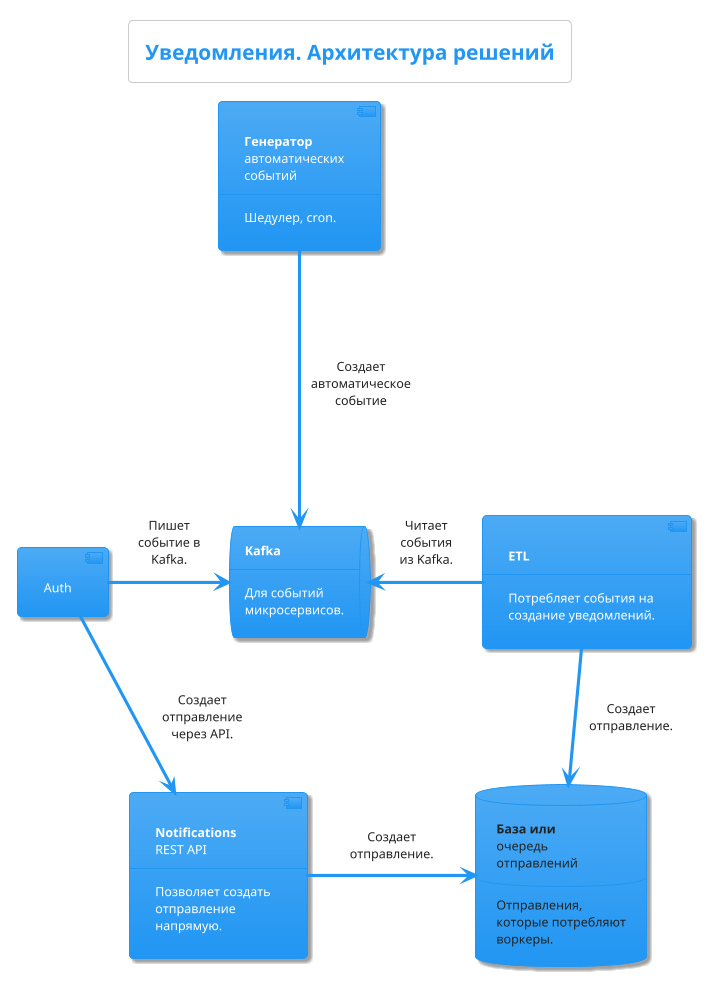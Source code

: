@startuml to_be
!theme materia
skinparam actorStyle awesome
skinparam packageStyle rectangle
skinparam maxmessagesize 60

title Уведомления. Архитектура решений

queue Kafka [
  <b>Kafka
  ----
  Для событий
  микросервисов.
]
component AutoEventsGenerator [
  <b>Генератор
  автоматических
  событий
  ----
  Шедулер, cron.
]
component NotificationsETL [
  <b>ETL
  ----
  Потребляет события на
  создание уведомлений.
]
component NotificationsAPI [
  <b>Notifications
  REST API
  ----
  Позволяет создать
  отправление
  напрямую.
]
database PostingsDB [
  <b>База или
  очередь
  отправлений
  ----
  Отправления,
  которые потребляют
  воркеры.
]

AutoEventsGenerator --down--> Kafka: "Создает автоматическое событие"
[Auth] --right--> Kafka: "Пишет событие в Kafka."
NotificationsETL --left--> Kafka: "Читает события из Kafka."
[Auth] --> NotificationsAPI: "Создает отправление через API."
NotificationsAPI -right-> PostingsDB: "Создает отправление."
NotificationsETL -down-> PostingsDB: "Создает отправление."

@enduml
